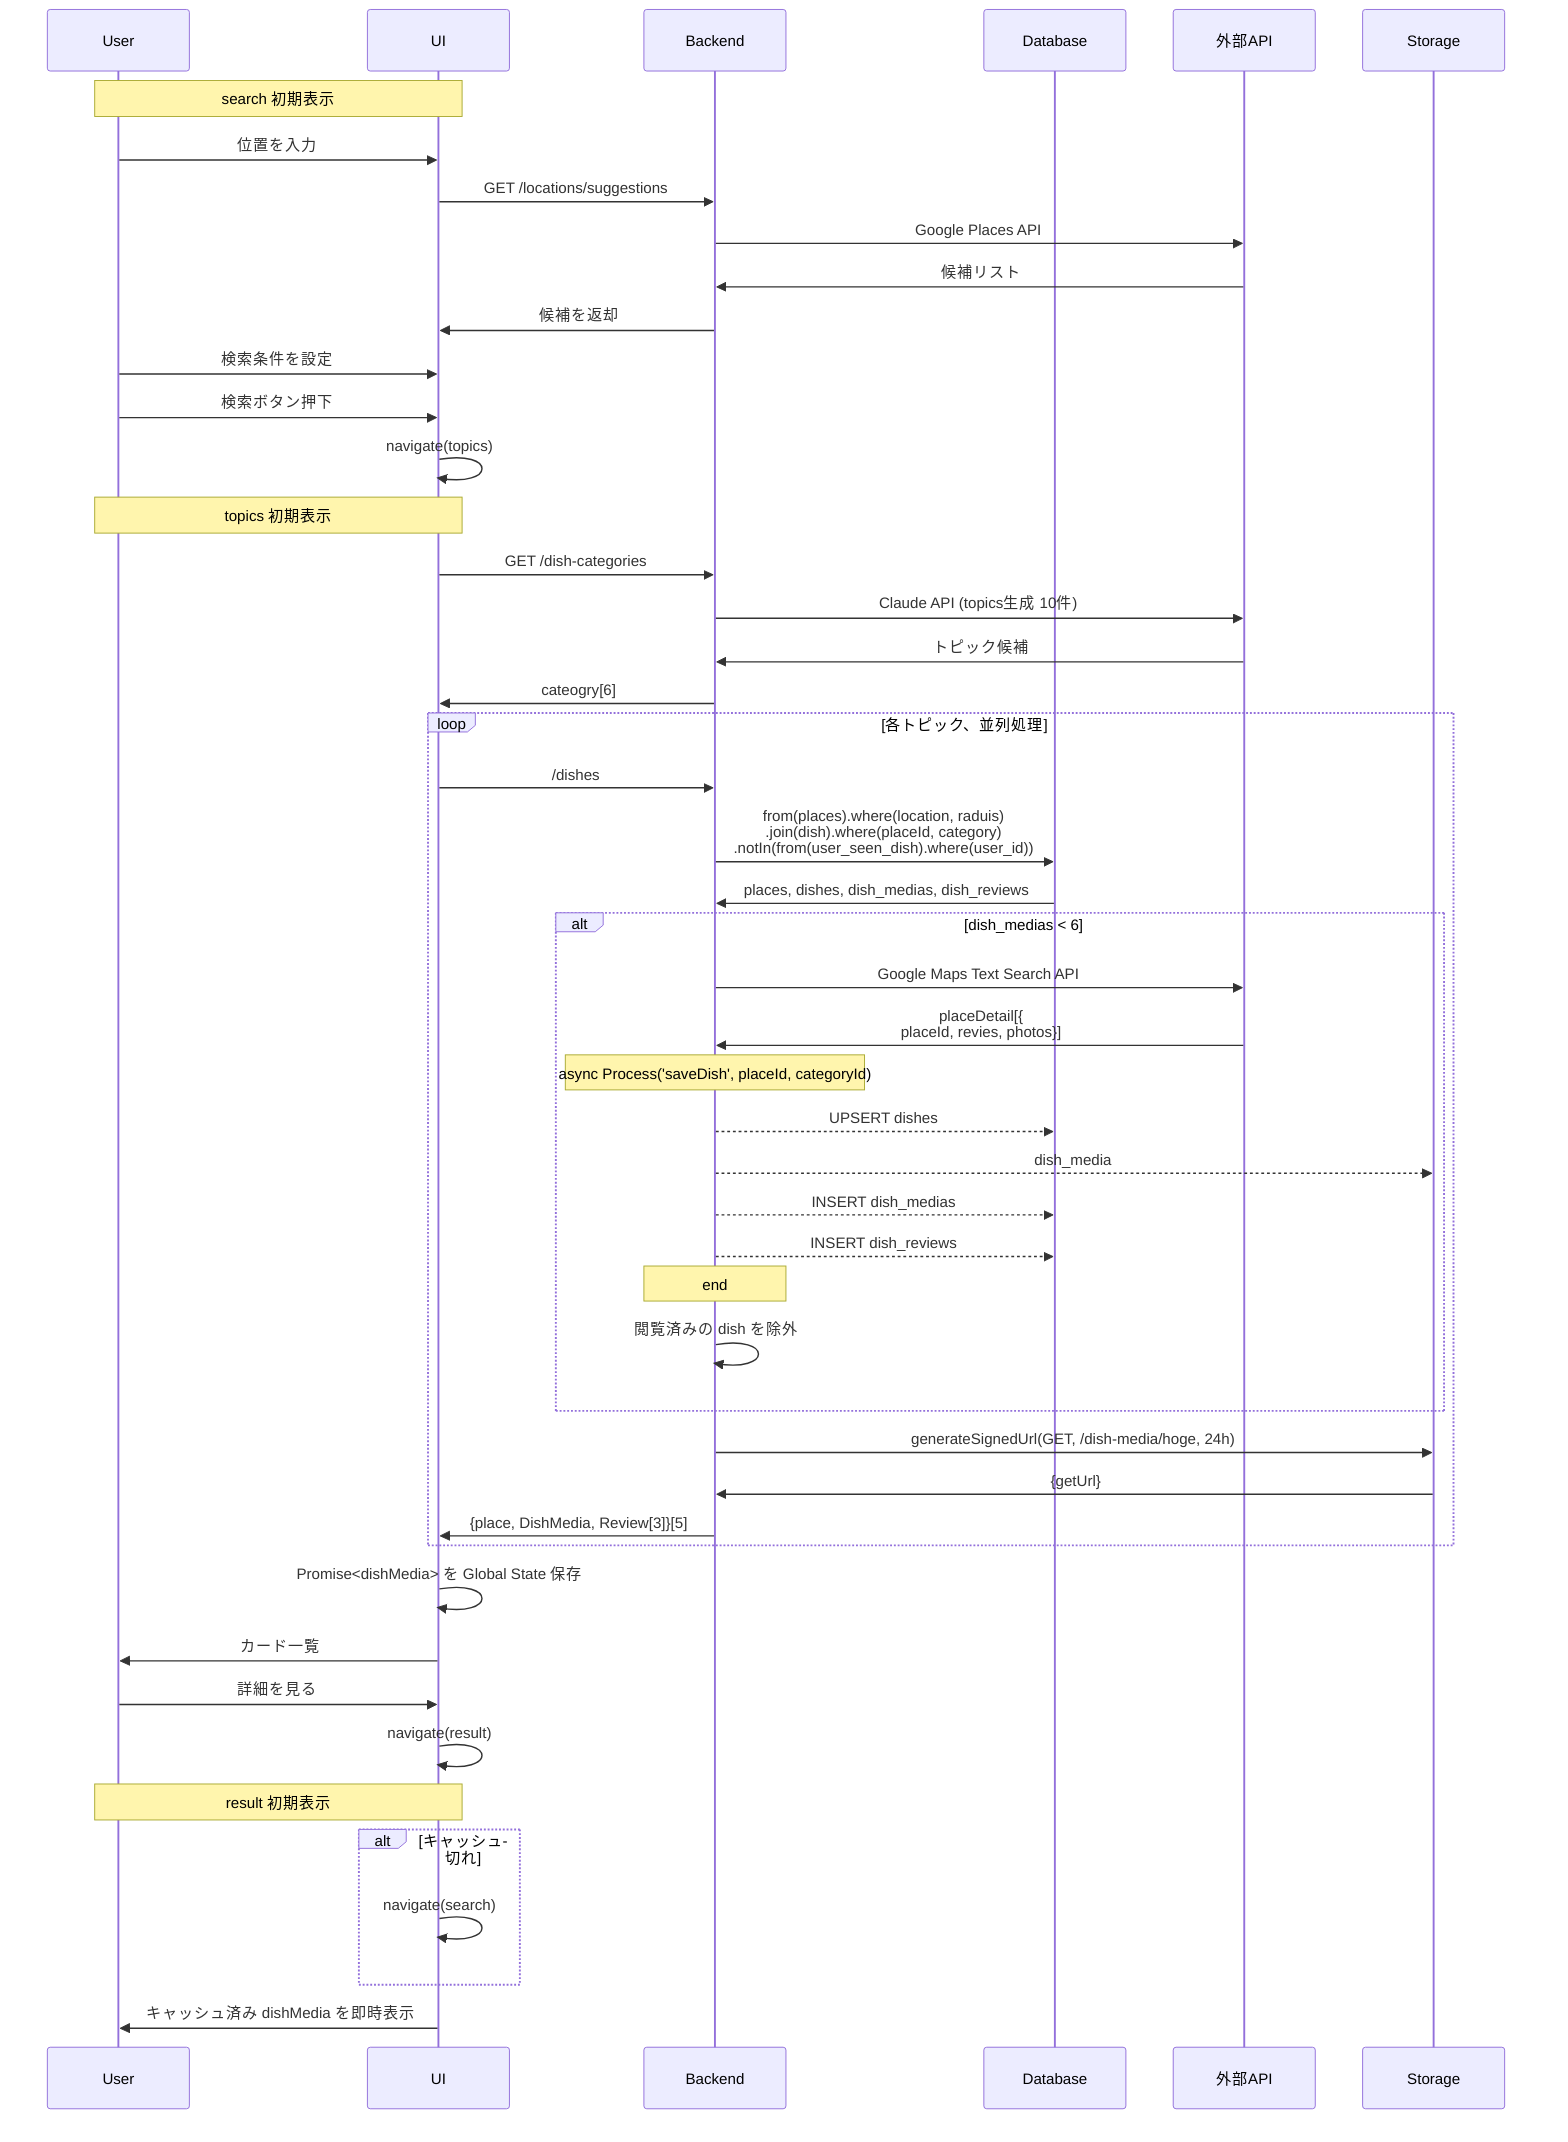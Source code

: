 sequenceDiagram
    participant User
    participant UI
    participant Backend
    participant Database
    participant 外部API
    participant Storage

    %% search/index
    Note over User,UI: search 初期表示
    User ->> UI: 位置を入力
        UI ->> Backend: GET /locations/suggestions
            Backend ->> 外部API: Google Places API
                外部API ->> Backend: 候補リスト
            Backend ->> UI: 候補を返却
    User ->> UI: 検索条件を設定
    User ->> UI: 検索ボタン押下
        UI ->> UI: navigate(topics)

    %% search/topics
    Note over User,UI: topics 初期表示
        UI ->> Backend: GET /dish-categories
            Backend ->> 外部API: Claude API (topics生成 10件)
                外部API ->> Backend: トピック候補
            Backend ->> UI: cateogry[6]
        loop 各トピック、並列処理
            UI ->> Backend: /dishes
                Backend ->> Database: from(places).where(location, raduis)<br>.join(dish).where(placeId, category)<br>.notIn(from(user_seen_dish).where(user_id))
                    Database ->> Backend: places, dishes, dish_medias, dish_reviews
                alt dish_medias < 6
                    Backend ->> 外部API: Google Maps Text Search API
                        外部API ->> Backend: placeDetail[{<br>placeId, revies, photos}]
                    Note over Backend: async Process('saveDish', placeId, categoryId)
                        Backend -->> Database: UPSERT dishes
                        Backend -->> Storage: dish_media
                        Backend -->> Database: INSERT dish_medias
                        Backend -->> Database: INSERT dish_reviews
                    Note over Backend: end
                    Backend ->> Backend: 閲覧済みの dish を除外
                end
                Backend ->> Storage: generateSignedUrl(GET, /dish-media/hoge, 24h)
                Storage ->> Backend: {getUrl}
                Backend ->> UI: {place, DishMedia, Review[3]}[5]
        end
        UI ->> UI: Promise<dishMedia> を Global State 保存
        UI ->> User: カード一覧

    User ->> UI: 詳細を見る
        UI ->> UI: navigate(result)

    %% search/result
    Note over User,UI: result 初期表示
        alt キャッシュ切れ
            UI ->> UI: navigate(search)
        end
        UI ->> User: キャッシュ済み dishMedia を即時表示